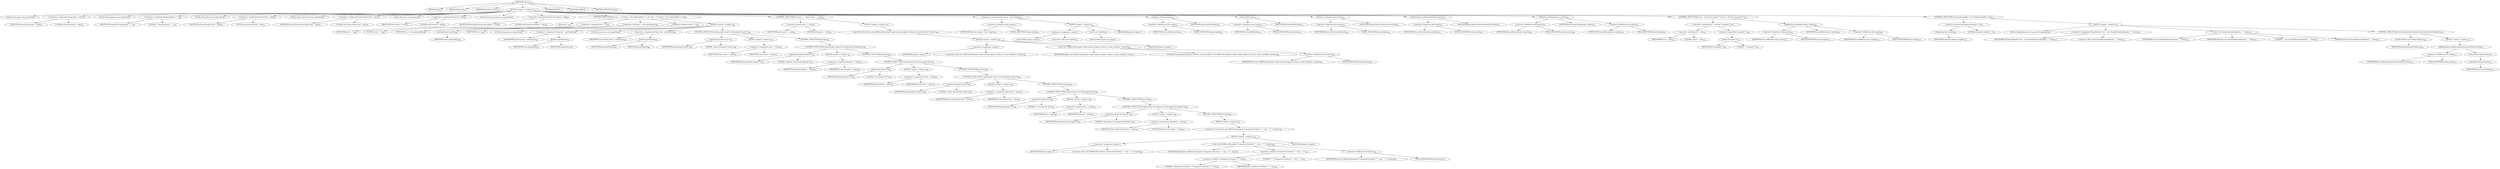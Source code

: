 digraph "init" {  
"1124" [label = <(METHOD,init)<SUB>378</SUB>> ]
"1125" [label = <(PARAM,this)<SUB>378</SUB>> ]
"1126" [label = <(PARAM,String tag)<SUB>378</SUB>> ]
"1127" [label = <(PARAM,AttributeList attrs)<SUB>378</SUB>> ]
"1128" [label = <(BLOCK,&lt;empty&gt;,&lt;empty&gt;)<SUB>378</SUB>> ]
"1129" [label = <(LOCAL,String name: java.lang.String)> ]
"1130" [label = <(&lt;operator&gt;.assignment,String name = null)<SUB>379</SUB>> ]
"1131" [label = <(IDENTIFIER,name,String name = null)<SUB>379</SUB>> ]
"1132" [label = <(LITERAL,null,String name = null)<SUB>379</SUB>> ]
"1133" [label = <(LOCAL,String depends: java.lang.String)> ]
"1134" [label = <(&lt;operator&gt;.assignment,String depends = &quot;&quot;)<SUB>380</SUB>> ]
"1135" [label = <(IDENTIFIER,depends,String depends = &quot;&quot;)<SUB>380</SUB>> ]
"1136" [label = <(LITERAL,&quot;&quot;,String depends = &quot;&quot;)<SUB>380</SUB>> ]
"1137" [label = <(LOCAL,String ifCond: java.lang.String)> ]
"1138" [label = <(&lt;operator&gt;.assignment,String ifCond = null)<SUB>381</SUB>> ]
"1139" [label = <(IDENTIFIER,ifCond,String ifCond = null)<SUB>381</SUB>> ]
"1140" [label = <(LITERAL,null,String ifCond = null)<SUB>381</SUB>> ]
"1141" [label = <(LOCAL,String unlessCond: java.lang.String)> ]
"1142" [label = <(&lt;operator&gt;.assignment,String unlessCond = null)<SUB>382</SUB>> ]
"1143" [label = <(IDENTIFIER,unlessCond,String unlessCond = null)<SUB>382</SUB>> ]
"1144" [label = <(LITERAL,null,String unlessCond = null)<SUB>382</SUB>> ]
"1145" [label = <(LOCAL,String id: java.lang.String)> ]
"1146" [label = <(&lt;operator&gt;.assignment,String id = null)<SUB>383</SUB>> ]
"1147" [label = <(IDENTIFIER,id,String id = null)<SUB>383</SUB>> ]
"1148" [label = <(LITERAL,null,String id = null)<SUB>383</SUB>> ]
"1149" [label = <(LOCAL,String description: java.lang.String)> ]
"1150" [label = <(&lt;operator&gt;.assignment,String description = null)<SUB>384</SUB>> ]
"1151" [label = <(IDENTIFIER,description,String description = null)<SUB>384</SUB>> ]
"1152" [label = <(LITERAL,null,String description = null)<SUB>384</SUB>> ]
"1153" [label = <(CONTROL_STRUCTURE,for (int i = 0; Some(i &lt; attrs.getLength()); i++),for (int i = 0; Some(i &lt; attrs.getLength()); i++))<SUB>386</SUB>> ]
"1154" [label = <(LOCAL,int i: int)> ]
"1155" [label = <(&lt;operator&gt;.assignment,int i = 0)<SUB>386</SUB>> ]
"1156" [label = <(IDENTIFIER,i,int i = 0)<SUB>386</SUB>> ]
"1157" [label = <(LITERAL,0,int i = 0)<SUB>386</SUB>> ]
"1158" [label = <(&lt;operator&gt;.lessThan,i &lt; attrs.getLength())<SUB>386</SUB>> ]
"1159" [label = <(IDENTIFIER,i,i &lt; attrs.getLength())<SUB>386</SUB>> ]
"1160" [label = <(getLength,getLength())<SUB>386</SUB>> ]
"1161" [label = <(IDENTIFIER,attrs,getLength())<SUB>386</SUB>> ]
"1162" [label = <(&lt;operator&gt;.postIncrement,i++)<SUB>386</SUB>> ]
"1163" [label = <(IDENTIFIER,i,i++)<SUB>386</SUB>> ]
"1164" [label = <(BLOCK,&lt;empty&gt;,&lt;empty&gt;)<SUB>386</SUB>> ]
"1165" [label = <(LOCAL,String key: java.lang.String)> ]
"1166" [label = <(&lt;operator&gt;.assignment,String key = getName(i))<SUB>387</SUB>> ]
"1167" [label = <(IDENTIFIER,key,String key = getName(i))<SUB>387</SUB>> ]
"1168" [label = <(getName,getName(i))<SUB>387</SUB>> ]
"1169" [label = <(IDENTIFIER,attrs,getName(i))<SUB>387</SUB>> ]
"1170" [label = <(IDENTIFIER,i,getName(i))<SUB>387</SUB>> ]
"1171" [label = <(LOCAL,String value: java.lang.String)> ]
"1172" [label = <(&lt;operator&gt;.assignment,String value = getValue(i))<SUB>388</SUB>> ]
"1173" [label = <(IDENTIFIER,value,String value = getValue(i))<SUB>388</SUB>> ]
"1174" [label = <(getValue,getValue(i))<SUB>388</SUB>> ]
"1175" [label = <(IDENTIFIER,attrs,getValue(i))<SUB>388</SUB>> ]
"1176" [label = <(IDENTIFIER,i,getValue(i))<SUB>388</SUB>> ]
"1177" [label = <(CONTROL_STRUCTURE,if (key.equals(&quot;name&quot;)),if (key.equals(&quot;name&quot;)))<SUB>390</SUB>> ]
"1178" [label = <(equals,key.equals(&quot;name&quot;))<SUB>390</SUB>> ]
"1179" [label = <(IDENTIFIER,key,key.equals(&quot;name&quot;))<SUB>390</SUB>> ]
"1180" [label = <(LITERAL,&quot;name&quot;,key.equals(&quot;name&quot;))<SUB>390</SUB>> ]
"1181" [label = <(BLOCK,&lt;empty&gt;,&lt;empty&gt;)<SUB>390</SUB>> ]
"1182" [label = <(&lt;operator&gt;.assignment,name = value)<SUB>391</SUB>> ]
"1183" [label = <(IDENTIFIER,name,name = value)<SUB>391</SUB>> ]
"1184" [label = <(IDENTIFIER,value,name = value)<SUB>391</SUB>> ]
"1185" [label = <(CONTROL_STRUCTURE,else,else)<SUB>392</SUB>> ]
"1186" [label = <(CONTROL_STRUCTURE,if (key.equals(&quot;depends&quot;)),if (key.equals(&quot;depends&quot;)))<SUB>392</SUB>> ]
"1187" [label = <(equals,key.equals(&quot;depends&quot;))<SUB>392</SUB>> ]
"1188" [label = <(IDENTIFIER,key,key.equals(&quot;depends&quot;))<SUB>392</SUB>> ]
"1189" [label = <(LITERAL,&quot;depends&quot;,key.equals(&quot;depends&quot;))<SUB>392</SUB>> ]
"1190" [label = <(BLOCK,&lt;empty&gt;,&lt;empty&gt;)<SUB>392</SUB>> ]
"1191" [label = <(&lt;operator&gt;.assignment,depends = value)<SUB>393</SUB>> ]
"1192" [label = <(IDENTIFIER,depends,depends = value)<SUB>393</SUB>> ]
"1193" [label = <(IDENTIFIER,value,depends = value)<SUB>393</SUB>> ]
"1194" [label = <(CONTROL_STRUCTURE,else,else)<SUB>394</SUB>> ]
"1195" [label = <(CONTROL_STRUCTURE,if (key.equals(&quot;if&quot;)),if (key.equals(&quot;if&quot;)))<SUB>394</SUB>> ]
"1196" [label = <(equals,key.equals(&quot;if&quot;))<SUB>394</SUB>> ]
"1197" [label = <(IDENTIFIER,key,key.equals(&quot;if&quot;))<SUB>394</SUB>> ]
"1198" [label = <(LITERAL,&quot;if&quot;,key.equals(&quot;if&quot;))<SUB>394</SUB>> ]
"1199" [label = <(BLOCK,&lt;empty&gt;,&lt;empty&gt;)<SUB>394</SUB>> ]
"1200" [label = <(&lt;operator&gt;.assignment,ifCond = value)<SUB>395</SUB>> ]
"1201" [label = <(IDENTIFIER,ifCond,ifCond = value)<SUB>395</SUB>> ]
"1202" [label = <(IDENTIFIER,value,ifCond = value)<SUB>395</SUB>> ]
"1203" [label = <(CONTROL_STRUCTURE,else,else)<SUB>396</SUB>> ]
"1204" [label = <(CONTROL_STRUCTURE,if (key.equals(&quot;unless&quot;)),if (key.equals(&quot;unless&quot;)))<SUB>396</SUB>> ]
"1205" [label = <(equals,key.equals(&quot;unless&quot;))<SUB>396</SUB>> ]
"1206" [label = <(IDENTIFIER,key,key.equals(&quot;unless&quot;))<SUB>396</SUB>> ]
"1207" [label = <(LITERAL,&quot;unless&quot;,key.equals(&quot;unless&quot;))<SUB>396</SUB>> ]
"1208" [label = <(BLOCK,&lt;empty&gt;,&lt;empty&gt;)<SUB>396</SUB>> ]
"1209" [label = <(&lt;operator&gt;.assignment,unlessCond = value)<SUB>397</SUB>> ]
"1210" [label = <(IDENTIFIER,unlessCond,unlessCond = value)<SUB>397</SUB>> ]
"1211" [label = <(IDENTIFIER,value,unlessCond = value)<SUB>397</SUB>> ]
"1212" [label = <(CONTROL_STRUCTURE,else,else)<SUB>398</SUB>> ]
"1213" [label = <(CONTROL_STRUCTURE,if (key.equals(&quot;id&quot;)),if (key.equals(&quot;id&quot;)))<SUB>398</SUB>> ]
"1214" [label = <(equals,key.equals(&quot;id&quot;))<SUB>398</SUB>> ]
"1215" [label = <(IDENTIFIER,key,key.equals(&quot;id&quot;))<SUB>398</SUB>> ]
"1216" [label = <(LITERAL,&quot;id&quot;,key.equals(&quot;id&quot;))<SUB>398</SUB>> ]
"1217" [label = <(BLOCK,&lt;empty&gt;,&lt;empty&gt;)<SUB>398</SUB>> ]
"1218" [label = <(&lt;operator&gt;.assignment,id = value)<SUB>399</SUB>> ]
"1219" [label = <(IDENTIFIER,id,id = value)<SUB>399</SUB>> ]
"1220" [label = <(IDENTIFIER,value,id = value)<SUB>399</SUB>> ]
"1221" [label = <(CONTROL_STRUCTURE,else,else)<SUB>400</SUB>> ]
"1222" [label = <(CONTROL_STRUCTURE,if (key.equals(&quot;description&quot;)),if (key.equals(&quot;description&quot;)))<SUB>400</SUB>> ]
"1223" [label = <(equals,key.equals(&quot;description&quot;))<SUB>400</SUB>> ]
"1224" [label = <(IDENTIFIER,key,key.equals(&quot;description&quot;))<SUB>400</SUB>> ]
"1225" [label = <(LITERAL,&quot;description&quot;,key.equals(&quot;description&quot;))<SUB>400</SUB>> ]
"1226" [label = <(BLOCK,&lt;empty&gt;,&lt;empty&gt;)<SUB>400</SUB>> ]
"1227" [label = <(&lt;operator&gt;.assignment,description = value)<SUB>401</SUB>> ]
"1228" [label = <(IDENTIFIER,description,description = value)<SUB>401</SUB>> ]
"1229" [label = <(IDENTIFIER,value,description = value)<SUB>401</SUB>> ]
"1230" [label = <(CONTROL_STRUCTURE,else,else)<SUB>402</SUB>> ]
"1231" [label = <(BLOCK,&lt;empty&gt;,&lt;empty&gt;)<SUB>402</SUB>> ]
"1232" [label = <(&lt;operator&gt;.throw,throw new SAXParseException(&quot;Unexpected attribute \&quot;&quot; + key + &quot;\&quot;&quot;, locator);)<SUB>403</SUB>> ]
"1233" [label = <(BLOCK,&lt;empty&gt;,&lt;empty&gt;)<SUB>403</SUB>> ]
"1234" [label = <(&lt;operator&gt;.assignment,&lt;empty&gt;)> ]
"1235" [label = <(IDENTIFIER,$obj30,&lt;empty&gt;)> ]
"1236" [label = <(&lt;operator&gt;.alloc,new SAXParseException(&quot;Unexpected attribute \&quot;&quot; + key + &quot;\&quot;&quot;, locator))<SUB>403</SUB>> ]
"1237" [label = <(&lt;init&gt;,new SAXParseException(&quot;Unexpected attribute \&quot;&quot; + key + &quot;\&quot;&quot;, locator))<SUB>403</SUB>> ]
"1238" [label = <(IDENTIFIER,$obj30,new SAXParseException(&quot;Unexpected attribute \&quot;&quot; + key + &quot;\&quot;&quot;, locator))> ]
"1239" [label = <(&lt;operator&gt;.addition,&quot;Unexpected attribute \&quot;&quot; + key + &quot;\&quot;&quot;)<SUB>403</SUB>> ]
"1240" [label = <(&lt;operator&gt;.addition,&quot;Unexpected attribute \&quot;&quot; + key)<SUB>403</SUB>> ]
"1241" [label = <(LITERAL,&quot;Unexpected attribute \&quot;&quot;,&quot;Unexpected attribute \&quot;&quot; + key)<SUB>403</SUB>> ]
"1242" [label = <(IDENTIFIER,key,&quot;Unexpected attribute \&quot;&quot; + key)<SUB>403</SUB>> ]
"1243" [label = <(LITERAL,&quot;\&quot;&quot;,&quot;Unexpected attribute \&quot;&quot; + key + &quot;\&quot;&quot;)<SUB>403</SUB>> ]
"1244" [label = <(&lt;operator&gt;.fieldAccess,this.locator)<SUB>403</SUB>> ]
"1245" [label = <(IDENTIFIER,this,new SAXParseException(&quot;Unexpected attribute \&quot;&quot; + key + &quot;\&quot;&quot;, locator))<SUB>403</SUB>> ]
"1246" [label = <(FIELD_IDENTIFIER,locator,locator)<SUB>403</SUB>> ]
"1247" [label = <(IDENTIFIER,$obj30,&lt;empty&gt;)> ]
"1248" [label = <(CONTROL_STRUCTURE,if (name == null),if (name == null))<SUB>407</SUB>> ]
"1249" [label = <(&lt;operator&gt;.equals,name == null)<SUB>407</SUB>> ]
"1250" [label = <(IDENTIFIER,name,name == null)<SUB>407</SUB>> ]
"1251" [label = <(LITERAL,null,name == null)<SUB>407</SUB>> ]
"1252" [label = <(BLOCK,&lt;empty&gt;,&lt;empty&gt;)<SUB>407</SUB>> ]
"1253" [label = <(&lt;operator&gt;.throw,throw new SAXParseException(&quot;target element appears without a name attribute&quot;, locator);)<SUB>408</SUB>> ]
"1254" [label = <(BLOCK,&lt;empty&gt;,&lt;empty&gt;)<SUB>408</SUB>> ]
"1255" [label = <(&lt;operator&gt;.assignment,&lt;empty&gt;)> ]
"1256" [label = <(IDENTIFIER,$obj31,&lt;empty&gt;)> ]
"1257" [label = <(&lt;operator&gt;.alloc,new SAXParseException(&quot;target element appears without a name attribute&quot;, locator))<SUB>408</SUB>> ]
"1258" [label = <(&lt;init&gt;,new SAXParseException(&quot;target element appears without a name attribute&quot;, locator))<SUB>408</SUB>> ]
"1259" [label = <(IDENTIFIER,$obj31,new SAXParseException(&quot;target element appears without a name attribute&quot;, locator))> ]
"1260" [label = <(LITERAL,&quot;target element appears without a name attribute&quot;,new SAXParseException(&quot;target element appears without a name attribute&quot;, locator))<SUB>408</SUB>> ]
"1261" [label = <(&lt;operator&gt;.fieldAccess,this.locator)<SUB>408</SUB>> ]
"1262" [label = <(IDENTIFIER,this,new SAXParseException(&quot;target element appears without a name attribute&quot;, locator))<SUB>408</SUB>> ]
"1263" [label = <(FIELD_IDENTIFIER,locator,locator)<SUB>408</SUB>> ]
"1264" [label = <(IDENTIFIER,$obj31,&lt;empty&gt;)> ]
"1265" [label = <(&lt;operator&gt;.assignment,this.target = new Target())<SUB>411</SUB>> ]
"1266" [label = <(&lt;operator&gt;.fieldAccess,this.target)<SUB>411</SUB>> ]
"1267" [label = <(IDENTIFIER,this,this.target = new Target())<SUB>411</SUB>> ]
"1268" [label = <(FIELD_IDENTIFIER,target,target)<SUB>411</SUB>> ]
"1269" [label = <(BLOCK,&lt;empty&gt;,&lt;empty&gt;)<SUB>411</SUB>> ]
"1270" [label = <(&lt;operator&gt;.assignment,&lt;empty&gt;)> ]
"1271" [label = <(IDENTIFIER,$obj32,&lt;empty&gt;)> ]
"1272" [label = <(&lt;operator&gt;.alloc,new Target())<SUB>411</SUB>> ]
"1273" [label = <(&lt;init&gt;,new Target())<SUB>411</SUB>> ]
"1274" [label = <(IDENTIFIER,$obj32,new Target())> ]
"1275" [label = <(IDENTIFIER,$obj32,&lt;empty&gt;)> ]
"1276" [label = <(setName,setName(name))<SUB>412</SUB>> ]
"1277" [label = <(&lt;operator&gt;.fieldAccess,this.target)<SUB>412</SUB>> ]
"1278" [label = <(IDENTIFIER,this,setName(name))<SUB>412</SUB>> ]
"1279" [label = <(FIELD_IDENTIFIER,target,target)<SUB>412</SUB>> ]
"1280" [label = <(IDENTIFIER,name,setName(name))<SUB>412</SUB>> ]
"1281" [label = <(setIf,setIf(ifCond))<SUB>413</SUB>> ]
"1282" [label = <(&lt;operator&gt;.fieldAccess,this.target)<SUB>413</SUB>> ]
"1283" [label = <(IDENTIFIER,this,setIf(ifCond))<SUB>413</SUB>> ]
"1284" [label = <(FIELD_IDENTIFIER,target,target)<SUB>413</SUB>> ]
"1285" [label = <(IDENTIFIER,ifCond,setIf(ifCond))<SUB>413</SUB>> ]
"1286" [label = <(setUnless,setUnless(unlessCond))<SUB>414</SUB>> ]
"1287" [label = <(&lt;operator&gt;.fieldAccess,this.target)<SUB>414</SUB>> ]
"1288" [label = <(IDENTIFIER,this,setUnless(unlessCond))<SUB>414</SUB>> ]
"1289" [label = <(FIELD_IDENTIFIER,target,target)<SUB>414</SUB>> ]
"1290" [label = <(IDENTIFIER,unlessCond,setUnless(unlessCond))<SUB>414</SUB>> ]
"1291" [label = <(setDescription,setDescription(description))<SUB>415</SUB>> ]
"1292" [label = <(&lt;operator&gt;.fieldAccess,this.target)<SUB>415</SUB>> ]
"1293" [label = <(IDENTIFIER,this,setDescription(description))<SUB>415</SUB>> ]
"1294" [label = <(FIELD_IDENTIFIER,target,target)<SUB>415</SUB>> ]
"1295" [label = <(IDENTIFIER,description,setDescription(description))<SUB>415</SUB>> ]
"1296" [label = <(addTarget,addTarget(name, target))<SUB>416</SUB>> ]
"1297" [label = <(&lt;operator&gt;.fieldAccess,this.project)<SUB>416</SUB>> ]
"1298" [label = <(IDENTIFIER,this,addTarget(name, target))<SUB>416</SUB>> ]
"1299" [label = <(FIELD_IDENTIFIER,project,project)<SUB>416</SUB>> ]
"1300" [label = <(IDENTIFIER,name,addTarget(name, target))<SUB>416</SUB>> ]
"1301" [label = <(&lt;operator&gt;.fieldAccess,this.target)<SUB>416</SUB>> ]
"1302" [label = <(IDENTIFIER,this,addTarget(name, target))<SUB>416</SUB>> ]
"1303" [label = <(FIELD_IDENTIFIER,target,target)<SUB>416</SUB>> ]
"1304" [label = <(CONTROL_STRUCTURE,if (id != null &amp;&amp; !id.equals(&quot;&quot;)),if (id != null &amp;&amp; !id.equals(&quot;&quot;)))<SUB>418</SUB>> ]
"1305" [label = <(&lt;operator&gt;.logicalAnd,id != null &amp;&amp; !id.equals(&quot;&quot;))<SUB>418</SUB>> ]
"1306" [label = <(&lt;operator&gt;.notEquals,id != null)<SUB>418</SUB>> ]
"1307" [label = <(IDENTIFIER,id,id != null)<SUB>418</SUB>> ]
"1308" [label = <(LITERAL,null,id != null)<SUB>418</SUB>> ]
"1309" [label = <(&lt;operator&gt;.logicalNot,!id.equals(&quot;&quot;))<SUB>418</SUB>> ]
"1310" [label = <(equals,id.equals(&quot;&quot;))<SUB>418</SUB>> ]
"1311" [label = <(IDENTIFIER,id,id.equals(&quot;&quot;))<SUB>418</SUB>> ]
"1312" [label = <(LITERAL,&quot;&quot;,id.equals(&quot;&quot;))<SUB>418</SUB>> ]
"1313" [label = <(addReference,addReference(id, target))<SUB>419</SUB>> ]
"1314" [label = <(&lt;operator&gt;.fieldAccess,this.project)<SUB>419</SUB>> ]
"1315" [label = <(IDENTIFIER,this,addReference(id, target))<SUB>419</SUB>> ]
"1316" [label = <(FIELD_IDENTIFIER,project,project)<SUB>419</SUB>> ]
"1317" [label = <(IDENTIFIER,id,addReference(id, target))<SUB>419</SUB>> ]
"1318" [label = <(&lt;operator&gt;.fieldAccess,this.target)<SUB>419</SUB>> ]
"1319" [label = <(IDENTIFIER,this,addReference(id, target))<SUB>419</SUB>> ]
"1320" [label = <(FIELD_IDENTIFIER,target,target)<SUB>419</SUB>> ]
"1321" [label = <(CONTROL_STRUCTURE,if (depends.length() &gt; 0),if (depends.length() &gt; 0))<SUB>423</SUB>> ]
"1322" [label = <(&lt;operator&gt;.greaterThan,depends.length() &gt; 0)<SUB>423</SUB>> ]
"1323" [label = <(length,depends.length())<SUB>423</SUB>> ]
"1324" [label = <(IDENTIFIER,depends,depends.length())<SUB>423</SUB>> ]
"1325" [label = <(LITERAL,0,depends.length() &gt; 0)<SUB>423</SUB>> ]
"1326" [label = <(BLOCK,&lt;empty&gt;,&lt;empty&gt;)<SUB>423</SUB>> ]
"65" [label = <(LOCAL,StringTokenizer tok: java.util.StringTokenizer)> ]
"1327" [label = <(&lt;operator&gt;.assignment,StringTokenizer tok = new StringTokenizer(depends, &quot;,&quot;, false))<SUB>424</SUB>> ]
"1328" [label = <(IDENTIFIER,tok,StringTokenizer tok = new StringTokenizer(depends, &quot;,&quot;, false))<SUB>424</SUB>> ]
"1329" [label = <(&lt;operator&gt;.alloc,new StringTokenizer(depends, &quot;,&quot;, false))<SUB>425</SUB>> ]
"1330" [label = <(&lt;init&gt;,new StringTokenizer(depends, &quot;,&quot;, false))<SUB>425</SUB>> ]
"64" [label = <(IDENTIFIER,tok,new StringTokenizer(depends, &quot;,&quot;, false))<SUB>424</SUB>> ]
"1331" [label = <(IDENTIFIER,depends,new StringTokenizer(depends, &quot;,&quot;, false))<SUB>425</SUB>> ]
"1332" [label = <(LITERAL,&quot;,&quot;,new StringTokenizer(depends, &quot;,&quot;, false))<SUB>425</SUB>> ]
"1333" [label = <(LITERAL,false,new StringTokenizer(depends, &quot;,&quot;, false))<SUB>425</SUB>> ]
"1334" [label = <(CONTROL_STRUCTURE,while (tok.hasMoreTokens()),while (tok.hasMoreTokens()))<SUB>426</SUB>> ]
"1335" [label = <(hasMoreTokens,tok.hasMoreTokens())<SUB>426</SUB>> ]
"1336" [label = <(IDENTIFIER,tok,tok.hasMoreTokens())<SUB>426</SUB>> ]
"1337" [label = <(BLOCK,&lt;empty&gt;,&lt;empty&gt;)<SUB>426</SUB>> ]
"1338" [label = <(addDependency,addDependency(tok.nextToken().trim()))<SUB>427</SUB>> ]
"1339" [label = <(&lt;operator&gt;.fieldAccess,this.target)<SUB>427</SUB>> ]
"1340" [label = <(IDENTIFIER,this,addDependency(tok.nextToken().trim()))<SUB>427</SUB>> ]
"1341" [label = <(FIELD_IDENTIFIER,target,target)<SUB>427</SUB>> ]
"1342" [label = <(trim,tok.nextToken().trim())<SUB>427</SUB>> ]
"1343" [label = <(nextToken,tok.nextToken())<SUB>427</SUB>> ]
"1344" [label = <(IDENTIFIER,tok,tok.nextToken())<SUB>427</SUB>> ]
"1345" [label = <(MODIFIER,PUBLIC)> ]
"1346" [label = <(MODIFIER,VIRTUAL)> ]
"1347" [label = <(METHOD_RETURN,void)<SUB>378</SUB>> ]
  "1124" -> "1125" 
  "1124" -> "1126" 
  "1124" -> "1127" 
  "1124" -> "1128" 
  "1124" -> "1345" 
  "1124" -> "1346" 
  "1124" -> "1347" 
  "1128" -> "1129" 
  "1128" -> "1130" 
  "1128" -> "1133" 
  "1128" -> "1134" 
  "1128" -> "1137" 
  "1128" -> "1138" 
  "1128" -> "1141" 
  "1128" -> "1142" 
  "1128" -> "1145" 
  "1128" -> "1146" 
  "1128" -> "1149" 
  "1128" -> "1150" 
  "1128" -> "1153" 
  "1128" -> "1248" 
  "1128" -> "1265" 
  "1128" -> "1276" 
  "1128" -> "1281" 
  "1128" -> "1286" 
  "1128" -> "1291" 
  "1128" -> "1296" 
  "1128" -> "1304" 
  "1128" -> "1321" 
  "1130" -> "1131" 
  "1130" -> "1132" 
  "1134" -> "1135" 
  "1134" -> "1136" 
  "1138" -> "1139" 
  "1138" -> "1140" 
  "1142" -> "1143" 
  "1142" -> "1144" 
  "1146" -> "1147" 
  "1146" -> "1148" 
  "1150" -> "1151" 
  "1150" -> "1152" 
  "1153" -> "1154" 
  "1153" -> "1155" 
  "1153" -> "1158" 
  "1153" -> "1162" 
  "1153" -> "1164" 
  "1155" -> "1156" 
  "1155" -> "1157" 
  "1158" -> "1159" 
  "1158" -> "1160" 
  "1160" -> "1161" 
  "1162" -> "1163" 
  "1164" -> "1165" 
  "1164" -> "1166" 
  "1164" -> "1171" 
  "1164" -> "1172" 
  "1164" -> "1177" 
  "1166" -> "1167" 
  "1166" -> "1168" 
  "1168" -> "1169" 
  "1168" -> "1170" 
  "1172" -> "1173" 
  "1172" -> "1174" 
  "1174" -> "1175" 
  "1174" -> "1176" 
  "1177" -> "1178" 
  "1177" -> "1181" 
  "1177" -> "1185" 
  "1178" -> "1179" 
  "1178" -> "1180" 
  "1181" -> "1182" 
  "1182" -> "1183" 
  "1182" -> "1184" 
  "1185" -> "1186" 
  "1186" -> "1187" 
  "1186" -> "1190" 
  "1186" -> "1194" 
  "1187" -> "1188" 
  "1187" -> "1189" 
  "1190" -> "1191" 
  "1191" -> "1192" 
  "1191" -> "1193" 
  "1194" -> "1195" 
  "1195" -> "1196" 
  "1195" -> "1199" 
  "1195" -> "1203" 
  "1196" -> "1197" 
  "1196" -> "1198" 
  "1199" -> "1200" 
  "1200" -> "1201" 
  "1200" -> "1202" 
  "1203" -> "1204" 
  "1204" -> "1205" 
  "1204" -> "1208" 
  "1204" -> "1212" 
  "1205" -> "1206" 
  "1205" -> "1207" 
  "1208" -> "1209" 
  "1209" -> "1210" 
  "1209" -> "1211" 
  "1212" -> "1213" 
  "1213" -> "1214" 
  "1213" -> "1217" 
  "1213" -> "1221" 
  "1214" -> "1215" 
  "1214" -> "1216" 
  "1217" -> "1218" 
  "1218" -> "1219" 
  "1218" -> "1220" 
  "1221" -> "1222" 
  "1222" -> "1223" 
  "1222" -> "1226" 
  "1222" -> "1230" 
  "1223" -> "1224" 
  "1223" -> "1225" 
  "1226" -> "1227" 
  "1227" -> "1228" 
  "1227" -> "1229" 
  "1230" -> "1231" 
  "1231" -> "1232" 
  "1232" -> "1233" 
  "1233" -> "1234" 
  "1233" -> "1237" 
  "1233" -> "1247" 
  "1234" -> "1235" 
  "1234" -> "1236" 
  "1237" -> "1238" 
  "1237" -> "1239" 
  "1237" -> "1244" 
  "1239" -> "1240" 
  "1239" -> "1243" 
  "1240" -> "1241" 
  "1240" -> "1242" 
  "1244" -> "1245" 
  "1244" -> "1246" 
  "1248" -> "1249" 
  "1248" -> "1252" 
  "1249" -> "1250" 
  "1249" -> "1251" 
  "1252" -> "1253" 
  "1253" -> "1254" 
  "1254" -> "1255" 
  "1254" -> "1258" 
  "1254" -> "1264" 
  "1255" -> "1256" 
  "1255" -> "1257" 
  "1258" -> "1259" 
  "1258" -> "1260" 
  "1258" -> "1261" 
  "1261" -> "1262" 
  "1261" -> "1263" 
  "1265" -> "1266" 
  "1265" -> "1269" 
  "1266" -> "1267" 
  "1266" -> "1268" 
  "1269" -> "1270" 
  "1269" -> "1273" 
  "1269" -> "1275" 
  "1270" -> "1271" 
  "1270" -> "1272" 
  "1273" -> "1274" 
  "1276" -> "1277" 
  "1276" -> "1280" 
  "1277" -> "1278" 
  "1277" -> "1279" 
  "1281" -> "1282" 
  "1281" -> "1285" 
  "1282" -> "1283" 
  "1282" -> "1284" 
  "1286" -> "1287" 
  "1286" -> "1290" 
  "1287" -> "1288" 
  "1287" -> "1289" 
  "1291" -> "1292" 
  "1291" -> "1295" 
  "1292" -> "1293" 
  "1292" -> "1294" 
  "1296" -> "1297" 
  "1296" -> "1300" 
  "1296" -> "1301" 
  "1297" -> "1298" 
  "1297" -> "1299" 
  "1301" -> "1302" 
  "1301" -> "1303" 
  "1304" -> "1305" 
  "1304" -> "1313" 
  "1305" -> "1306" 
  "1305" -> "1309" 
  "1306" -> "1307" 
  "1306" -> "1308" 
  "1309" -> "1310" 
  "1310" -> "1311" 
  "1310" -> "1312" 
  "1313" -> "1314" 
  "1313" -> "1317" 
  "1313" -> "1318" 
  "1314" -> "1315" 
  "1314" -> "1316" 
  "1318" -> "1319" 
  "1318" -> "1320" 
  "1321" -> "1322" 
  "1321" -> "1326" 
  "1322" -> "1323" 
  "1322" -> "1325" 
  "1323" -> "1324" 
  "1326" -> "65" 
  "1326" -> "1327" 
  "1326" -> "1330" 
  "1326" -> "1334" 
  "1327" -> "1328" 
  "1327" -> "1329" 
  "1330" -> "64" 
  "1330" -> "1331" 
  "1330" -> "1332" 
  "1330" -> "1333" 
  "1334" -> "1335" 
  "1334" -> "1337" 
  "1335" -> "1336" 
  "1337" -> "1338" 
  "1338" -> "1339" 
  "1338" -> "1342" 
  "1339" -> "1340" 
  "1339" -> "1341" 
  "1342" -> "1343" 
  "1343" -> "1344" 
}
